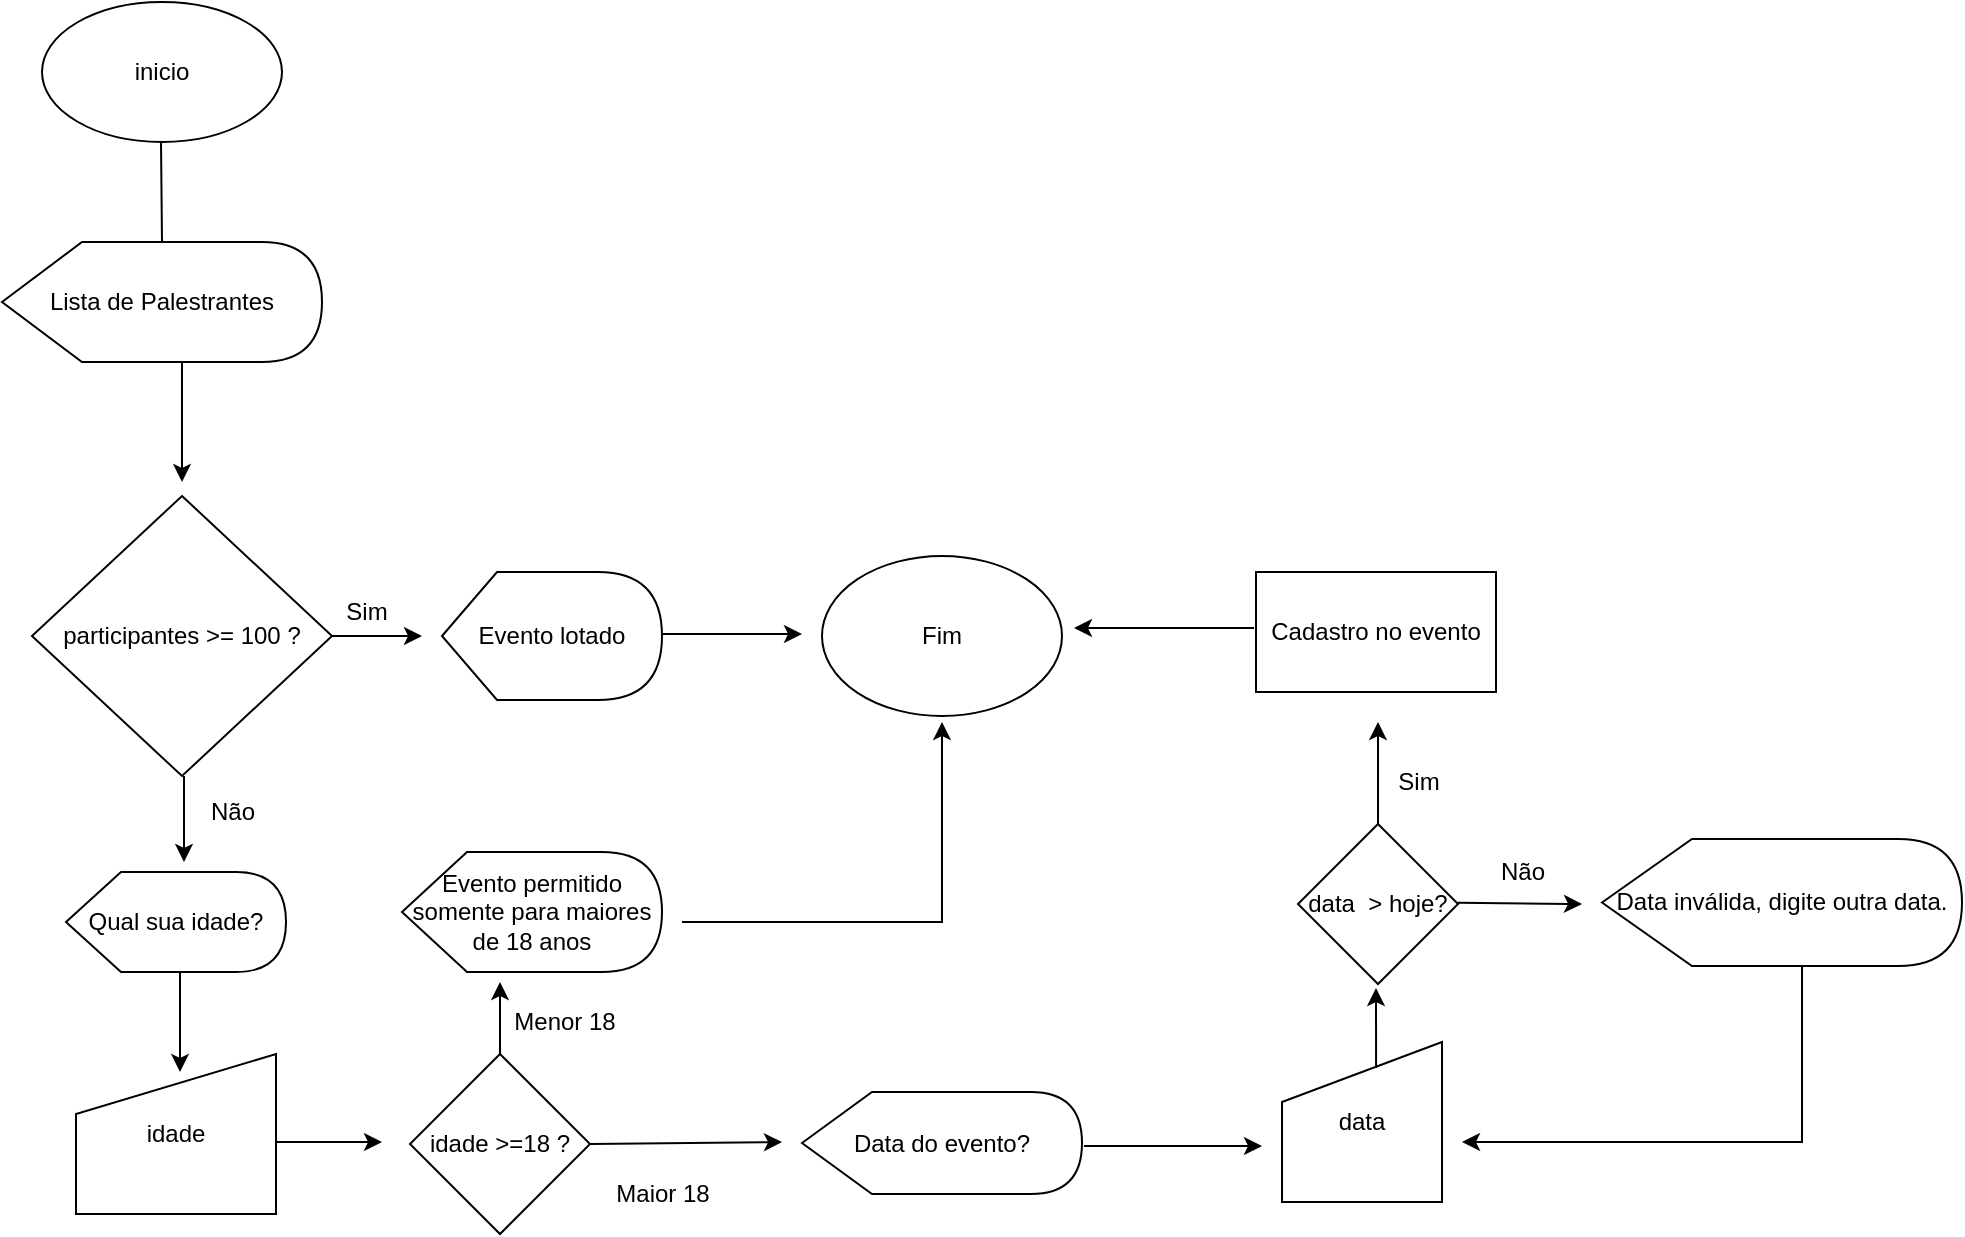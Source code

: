 <mxfile version="16.2.2" type="device"><diagram id="Rt-n5_yb5uBNzlYp3OJ_" name="Page-1"><mxGraphModel dx="1021" dy="2970" grid="1" gridSize="10" guides="1" tooltips="1" connect="1" arrows="1" fold="1" page="1" pageScale="1" pageWidth="827" pageHeight="1169" math="0" shadow="0"><root><mxCell id="0"/><mxCell id="1" parent="0"/><mxCell id="_fngFnQSi9EmqLeYSoBf-1" value="inicio" style="ellipse;whiteSpace=wrap;html=1;" vertex="1" parent="1"><mxGeometry x="280" y="-2330" width="120" height="70" as="geometry"/></mxCell><mxCell id="_fngFnQSi9EmqLeYSoBf-2" value="Lista de Palestrantes" style="shape=display;whiteSpace=wrap;html=1;" vertex="1" parent="1"><mxGeometry x="260" y="-2210" width="160" height="60" as="geometry"/></mxCell><mxCell id="_fngFnQSi9EmqLeYSoBf-5" value="" style="endArrow=none;html=1;rounded=0;" edge="1" parent="1"><mxGeometry width="50" height="50" relative="1" as="geometry"><mxPoint x="339.5" y="-2260" as="sourcePoint"/><mxPoint x="340" y="-2210" as="targetPoint"/></mxGeometry></mxCell><mxCell id="_fngFnQSi9EmqLeYSoBf-6" value="" style="endArrow=classic;html=1;rounded=0;" edge="1" parent="1"><mxGeometry width="50" height="50" relative="1" as="geometry"><mxPoint x="350" y="-2150" as="sourcePoint"/><mxPoint x="350" y="-2090" as="targetPoint"/></mxGeometry></mxCell><mxCell id="_fngFnQSi9EmqLeYSoBf-7" value="idade" style="shape=manualInput;whiteSpace=wrap;html=1;" vertex="1" parent="1"><mxGeometry x="297" y="-1804" width="100" height="80" as="geometry"/></mxCell><mxCell id="_fngFnQSi9EmqLeYSoBf-8" value="participantes &amp;gt;= 100 ?" style="rhombus;whiteSpace=wrap;html=1;" vertex="1" parent="1"><mxGeometry x="275" y="-2083" width="150" height="140" as="geometry"/></mxCell><mxCell id="_fngFnQSi9EmqLeYSoBf-11" value="" style="endArrow=classic;html=1;rounded=0;" edge="1" parent="1"><mxGeometry width="50" height="50" relative="1" as="geometry"><mxPoint x="425" y="-2013" as="sourcePoint"/><mxPoint x="470" y="-2013" as="targetPoint"/></mxGeometry></mxCell><mxCell id="_fngFnQSi9EmqLeYSoBf-12" value="" style="endArrow=classic;html=1;rounded=0;" edge="1" parent="1"><mxGeometry width="50" height="50" relative="1" as="geometry"><mxPoint x="351" y="-1943" as="sourcePoint"/><mxPoint x="351" y="-1900" as="targetPoint"/></mxGeometry></mxCell><mxCell id="_fngFnQSi9EmqLeYSoBf-13" value="Não" style="text;html=1;align=center;verticalAlign=middle;resizable=0;points=[];autosize=1;strokeColor=none;fillColor=none;" vertex="1" parent="1"><mxGeometry x="355" y="-1935" width="40" height="20" as="geometry"/></mxCell><mxCell id="_fngFnQSi9EmqLeYSoBf-14" value="Sim" style="text;html=1;align=center;verticalAlign=middle;resizable=0;points=[];autosize=1;strokeColor=none;fillColor=none;" vertex="1" parent="1"><mxGeometry x="422" y="-2035" width="40" height="20" as="geometry"/></mxCell><mxCell id="_fngFnQSi9EmqLeYSoBf-15" value="Fim" style="ellipse;whiteSpace=wrap;html=1;" vertex="1" parent="1"><mxGeometry x="670" y="-2053" width="120" height="80" as="geometry"/></mxCell><mxCell id="_fngFnQSi9EmqLeYSoBf-16" value="Evento lotado" style="shape=display;whiteSpace=wrap;html=1;" vertex="1" parent="1"><mxGeometry x="480" y="-2045" width="110" height="64" as="geometry"/></mxCell><mxCell id="_fngFnQSi9EmqLeYSoBf-17" value="" style="endArrow=classic;html=1;rounded=0;" edge="1" parent="1"><mxGeometry width="50" height="50" relative="1" as="geometry"><mxPoint x="590" y="-2014" as="sourcePoint"/><mxPoint x="660" y="-2014" as="targetPoint"/></mxGeometry></mxCell><mxCell id="_fngFnQSi9EmqLeYSoBf-18" value="" style="endArrow=classic;html=1;rounded=0;" edge="1" parent="1"><mxGeometry width="50" height="50" relative="1" as="geometry"><mxPoint x="509" y="-1804" as="sourcePoint"/><mxPoint x="509" y="-1840" as="targetPoint"/></mxGeometry></mxCell><mxCell id="_fngFnQSi9EmqLeYSoBf-19" value="idade &amp;gt;=18 ?" style="rhombus;whiteSpace=wrap;html=1;" vertex="1" parent="1"><mxGeometry x="464" y="-1804" width="90" height="90" as="geometry"/></mxCell><mxCell id="_fngFnQSi9EmqLeYSoBf-20" value="Qual sua idade?" style="shape=display;whiteSpace=wrap;html=1;" vertex="1" parent="1"><mxGeometry x="292" y="-1895" width="110" height="50" as="geometry"/></mxCell><mxCell id="_fngFnQSi9EmqLeYSoBf-21" value="Menor 18" style="text;html=1;align=center;verticalAlign=middle;resizable=0;points=[];autosize=1;strokeColor=none;fillColor=none;" vertex="1" parent="1"><mxGeometry x="506" y="-1830" width="70" height="20" as="geometry"/></mxCell><mxCell id="_fngFnQSi9EmqLeYSoBf-22" value="Maior 18" style="text;html=1;align=center;verticalAlign=middle;resizable=0;points=[];autosize=1;strokeColor=none;fillColor=none;" vertex="1" parent="1"><mxGeometry x="560" y="-1744" width="60" height="20" as="geometry"/></mxCell><mxCell id="_fngFnQSi9EmqLeYSoBf-23" value="" style="endArrow=classic;html=1;rounded=0;" edge="1" parent="1"><mxGeometry width="50" height="50" relative="1" as="geometry"><mxPoint x="349" y="-1845" as="sourcePoint"/><mxPoint x="349" y="-1795" as="targetPoint"/></mxGeometry></mxCell><mxCell id="_fngFnQSi9EmqLeYSoBf-24" value="Evento permitido somente para maiores de 18 anos" style="shape=display;whiteSpace=wrap;html=1;" vertex="1" parent="1"><mxGeometry x="460" y="-1905" width="130" height="60" as="geometry"/></mxCell><mxCell id="_fngFnQSi9EmqLeYSoBf-25" value="" style="endArrow=classic;html=1;rounded=0;" edge="1" parent="1"><mxGeometry width="50" height="50" relative="1" as="geometry"><mxPoint x="600" y="-1870" as="sourcePoint"/><mxPoint x="730" y="-1970" as="targetPoint"/><Array as="points"><mxPoint x="730" y="-1870"/></Array></mxGeometry></mxCell><mxCell id="_fngFnQSi9EmqLeYSoBf-26" value="" style="endArrow=classic;html=1;rounded=0;" edge="1" parent="1"><mxGeometry width="50" height="50" relative="1" as="geometry"><mxPoint x="397" y="-1760" as="sourcePoint"/><mxPoint x="450" y="-1760" as="targetPoint"/></mxGeometry></mxCell><mxCell id="_fngFnQSi9EmqLeYSoBf-27" value="" style="endArrow=classic;html=1;rounded=0;" edge="1" parent="1"><mxGeometry width="50" height="50" relative="1" as="geometry"><mxPoint x="554" y="-1759" as="sourcePoint"/><mxPoint x="650" y="-1760" as="targetPoint"/></mxGeometry></mxCell><mxCell id="_fngFnQSi9EmqLeYSoBf-28" value="Data do evento?" style="shape=display;whiteSpace=wrap;html=1;" vertex="1" parent="1"><mxGeometry x="660" y="-1785" width="140" height="51" as="geometry"/></mxCell><mxCell id="_fngFnQSi9EmqLeYSoBf-29" value="data" style="shape=manualInput;whiteSpace=wrap;html=1;" vertex="1" parent="1"><mxGeometry x="900" y="-1810" width="80" height="80" as="geometry"/></mxCell><mxCell id="_fngFnQSi9EmqLeYSoBf-30" value="" style="endArrow=classic;html=1;rounded=0;" edge="1" parent="1"><mxGeometry width="50" height="50" relative="1" as="geometry"><mxPoint x="801" y="-1758" as="sourcePoint"/><mxPoint x="890" y="-1758" as="targetPoint"/></mxGeometry></mxCell><mxCell id="_fngFnQSi9EmqLeYSoBf-31" value="data&amp;nbsp; &amp;gt; hoje?" style="rhombus;whiteSpace=wrap;html=1;" vertex="1" parent="1"><mxGeometry x="908" y="-1919" width="80" height="80" as="geometry"/></mxCell><mxCell id="_fngFnQSi9EmqLeYSoBf-32" value="" style="endArrow=classic;html=1;rounded=0;exitX=0.588;exitY=0.25;exitDx=0;exitDy=0;exitPerimeter=0;" edge="1" parent="1"><mxGeometry width="50" height="50" relative="1" as="geometry"><mxPoint x="947.04" y="-1797" as="sourcePoint"/><mxPoint x="947" y="-1837" as="targetPoint"/></mxGeometry></mxCell><mxCell id="_fngFnQSi9EmqLeYSoBf-33" value="" style="endArrow=classic;html=1;rounded=0;" edge="1" parent="1"><mxGeometry width="50" height="50" relative="1" as="geometry"><mxPoint x="988" y="-1879.59" as="sourcePoint"/><mxPoint x="1050" y="-1879" as="targetPoint"/></mxGeometry></mxCell><mxCell id="_fngFnQSi9EmqLeYSoBf-34" value="Data inválida, digite outra data." style="shape=display;whiteSpace=wrap;html=1;" vertex="1" parent="1"><mxGeometry x="1060" y="-1911.5" width="180" height="63.5" as="geometry"/></mxCell><mxCell id="_fngFnQSi9EmqLeYSoBf-36" value="" style="endArrow=classic;html=1;rounded=0;" edge="1" parent="1"><mxGeometry width="50" height="50" relative="1" as="geometry"><mxPoint x="948" y="-1919" as="sourcePoint"/><mxPoint x="948" y="-1970" as="targetPoint"/></mxGeometry></mxCell><mxCell id="_fngFnQSi9EmqLeYSoBf-37" value="Cadastro no evento" style="rounded=0;whiteSpace=wrap;html=1;" vertex="1" parent="1"><mxGeometry x="887" y="-2045" width="120" height="60" as="geometry"/></mxCell><mxCell id="_fngFnQSi9EmqLeYSoBf-38" value="" style="endArrow=classic;html=1;rounded=0;" edge="1" parent="1"><mxGeometry width="50" height="50" relative="1" as="geometry"><mxPoint x="886" y="-2017" as="sourcePoint"/><mxPoint x="796" y="-2017" as="targetPoint"/></mxGeometry></mxCell><mxCell id="_fngFnQSi9EmqLeYSoBf-39" value="Não" style="text;html=1;align=center;verticalAlign=middle;resizable=0;points=[];autosize=1;strokeColor=none;fillColor=none;" vertex="1" parent="1"><mxGeometry x="1000" y="-1905" width="40" height="20" as="geometry"/></mxCell><mxCell id="_fngFnQSi9EmqLeYSoBf-40" value="Sim" style="text;html=1;align=center;verticalAlign=middle;resizable=0;points=[];autosize=1;strokeColor=none;fillColor=none;" vertex="1" parent="1"><mxGeometry x="948" y="-1950" width="40" height="20" as="geometry"/></mxCell><mxCell id="_fngFnQSi9EmqLeYSoBf-42" value="" style="endArrow=classic;html=1;rounded=0;" edge="1" parent="1"><mxGeometry width="50" height="50" relative="1" as="geometry"><mxPoint x="1160" y="-1848" as="sourcePoint"/><mxPoint x="990" y="-1760" as="targetPoint"/><Array as="points"><mxPoint x="1160" y="-1760"/></Array></mxGeometry></mxCell></root></mxGraphModel></diagram></mxfile>